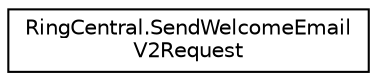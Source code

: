 digraph "Graphical Class Hierarchy"
{
 // LATEX_PDF_SIZE
  edge [fontname="Helvetica",fontsize="10",labelfontname="Helvetica",labelfontsize="10"];
  node [fontname="Helvetica",fontsize="10",shape=record];
  rankdir="LR";
  Node0 [label="RingCentral.SendWelcomeEmail\lV2Request",height=0.2,width=0.4,color="black", fillcolor="white", style="filled",URL="$classRingCentral_1_1SendWelcomeEmailV2Request.html",tooltip="Request body for operation sendWelcomeEmailV2"];
}
